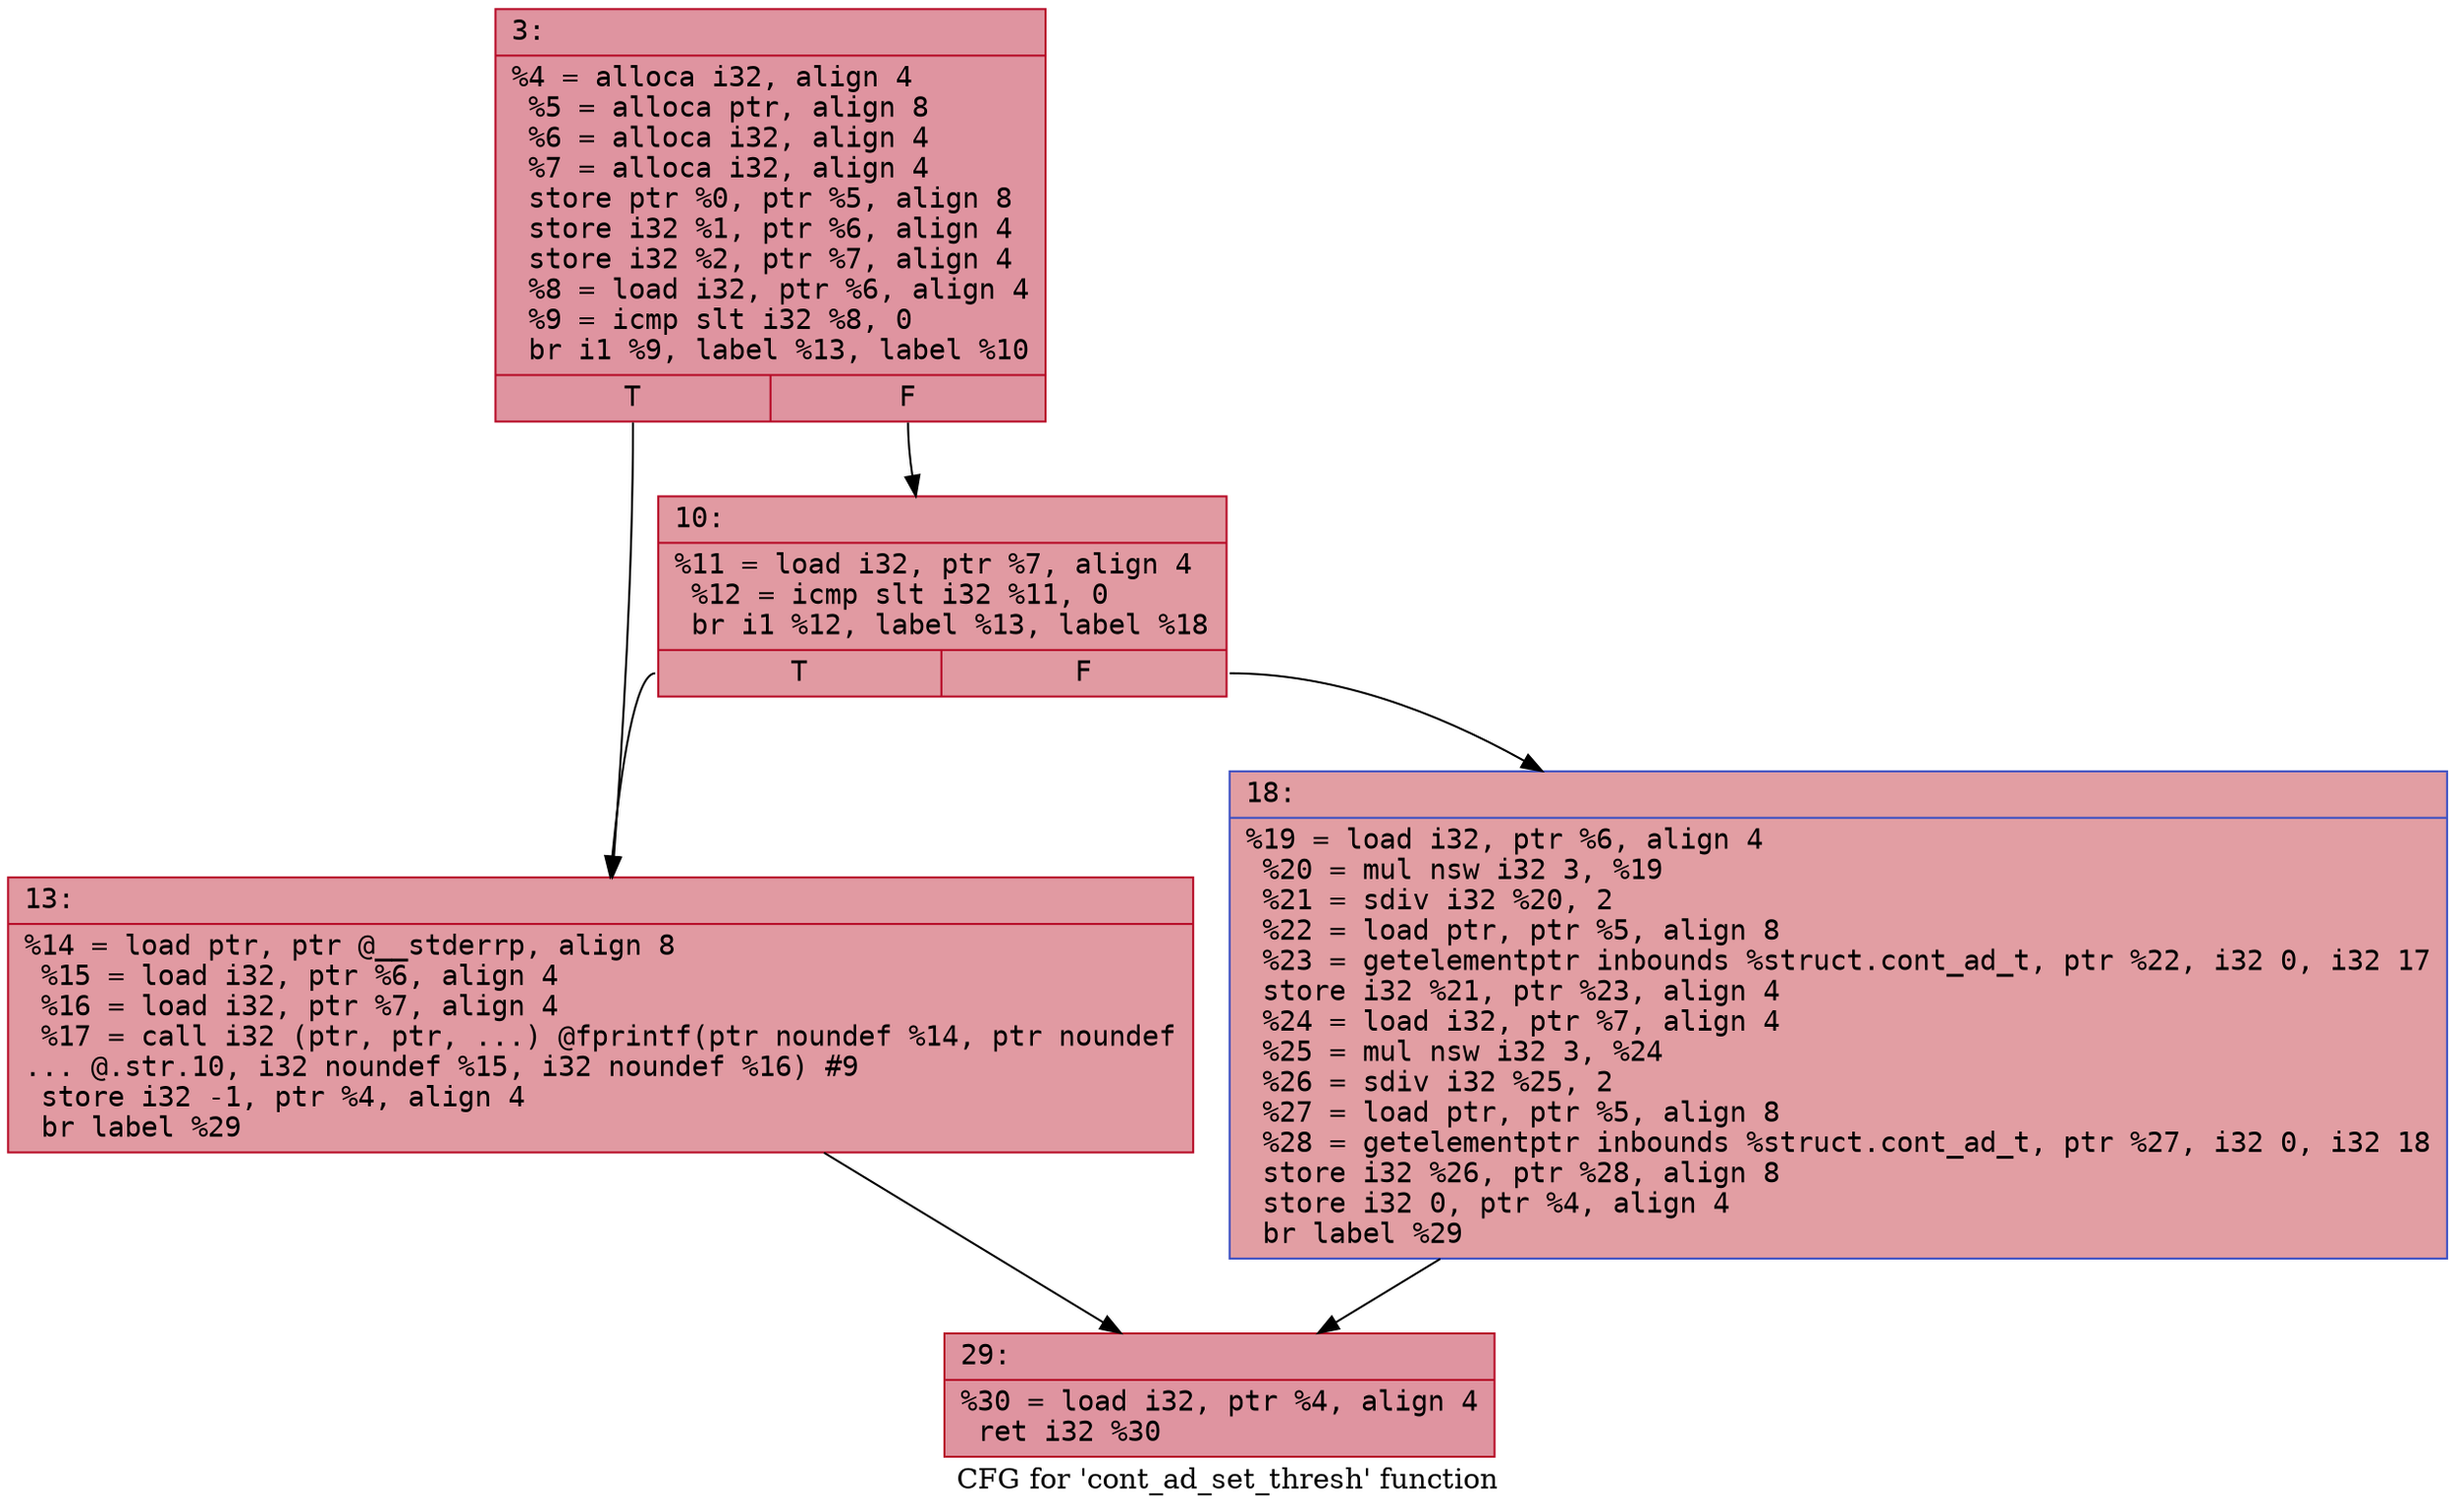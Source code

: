 digraph "CFG for 'cont_ad_set_thresh' function" {
	label="CFG for 'cont_ad_set_thresh' function";

	Node0x600000a7b7a0 [shape=record,color="#b70d28ff", style=filled, fillcolor="#b70d2870" fontname="Courier",label="{3:\l|  %4 = alloca i32, align 4\l  %5 = alloca ptr, align 8\l  %6 = alloca i32, align 4\l  %7 = alloca i32, align 4\l  store ptr %0, ptr %5, align 8\l  store i32 %1, ptr %6, align 4\l  store i32 %2, ptr %7, align 4\l  %8 = load i32, ptr %6, align 4\l  %9 = icmp slt i32 %8, 0\l  br i1 %9, label %13, label %10\l|{<s0>T|<s1>F}}"];
	Node0x600000a7b7a0:s0 -> Node0x600000a7b840[tooltip="3 -> 13\nProbability 37.50%" ];
	Node0x600000a7b7a0:s1 -> Node0x600000a7b7f0[tooltip="3 -> 10\nProbability 62.50%" ];
	Node0x600000a7b7f0 [shape=record,color="#b70d28ff", style=filled, fillcolor="#bb1b2c70" fontname="Courier",label="{10:\l|  %11 = load i32, ptr %7, align 4\l  %12 = icmp slt i32 %11, 0\l  br i1 %12, label %13, label %18\l|{<s0>T|<s1>F}}"];
	Node0x600000a7b7f0:s0 -> Node0x600000a7b840[tooltip="10 -> 13\nProbability 37.50%" ];
	Node0x600000a7b7f0:s1 -> Node0x600000a7b890[tooltip="10 -> 18\nProbability 62.50%" ];
	Node0x600000a7b840 [shape=record,color="#b70d28ff", style=filled, fillcolor="#bb1b2c70" fontname="Courier",label="{13:\l|  %14 = load ptr, ptr @__stderrp, align 8\l  %15 = load i32, ptr %6, align 4\l  %16 = load i32, ptr %7, align 4\l  %17 = call i32 (ptr, ptr, ...) @fprintf(ptr noundef %14, ptr noundef\l... @.str.10, i32 noundef %15, i32 noundef %16) #9\l  store i32 -1, ptr %4, align 4\l  br label %29\l}"];
	Node0x600000a7b840 -> Node0x600000a7b8e0[tooltip="13 -> 29\nProbability 100.00%" ];
	Node0x600000a7b890 [shape=record,color="#3d50c3ff", style=filled, fillcolor="#be242e70" fontname="Courier",label="{18:\l|  %19 = load i32, ptr %6, align 4\l  %20 = mul nsw i32 3, %19\l  %21 = sdiv i32 %20, 2\l  %22 = load ptr, ptr %5, align 8\l  %23 = getelementptr inbounds %struct.cont_ad_t, ptr %22, i32 0, i32 17\l  store i32 %21, ptr %23, align 4\l  %24 = load i32, ptr %7, align 4\l  %25 = mul nsw i32 3, %24\l  %26 = sdiv i32 %25, 2\l  %27 = load ptr, ptr %5, align 8\l  %28 = getelementptr inbounds %struct.cont_ad_t, ptr %27, i32 0, i32 18\l  store i32 %26, ptr %28, align 8\l  store i32 0, ptr %4, align 4\l  br label %29\l}"];
	Node0x600000a7b890 -> Node0x600000a7b8e0[tooltip="18 -> 29\nProbability 100.00%" ];
	Node0x600000a7b8e0 [shape=record,color="#b70d28ff", style=filled, fillcolor="#b70d2870" fontname="Courier",label="{29:\l|  %30 = load i32, ptr %4, align 4\l  ret i32 %30\l}"];
}
